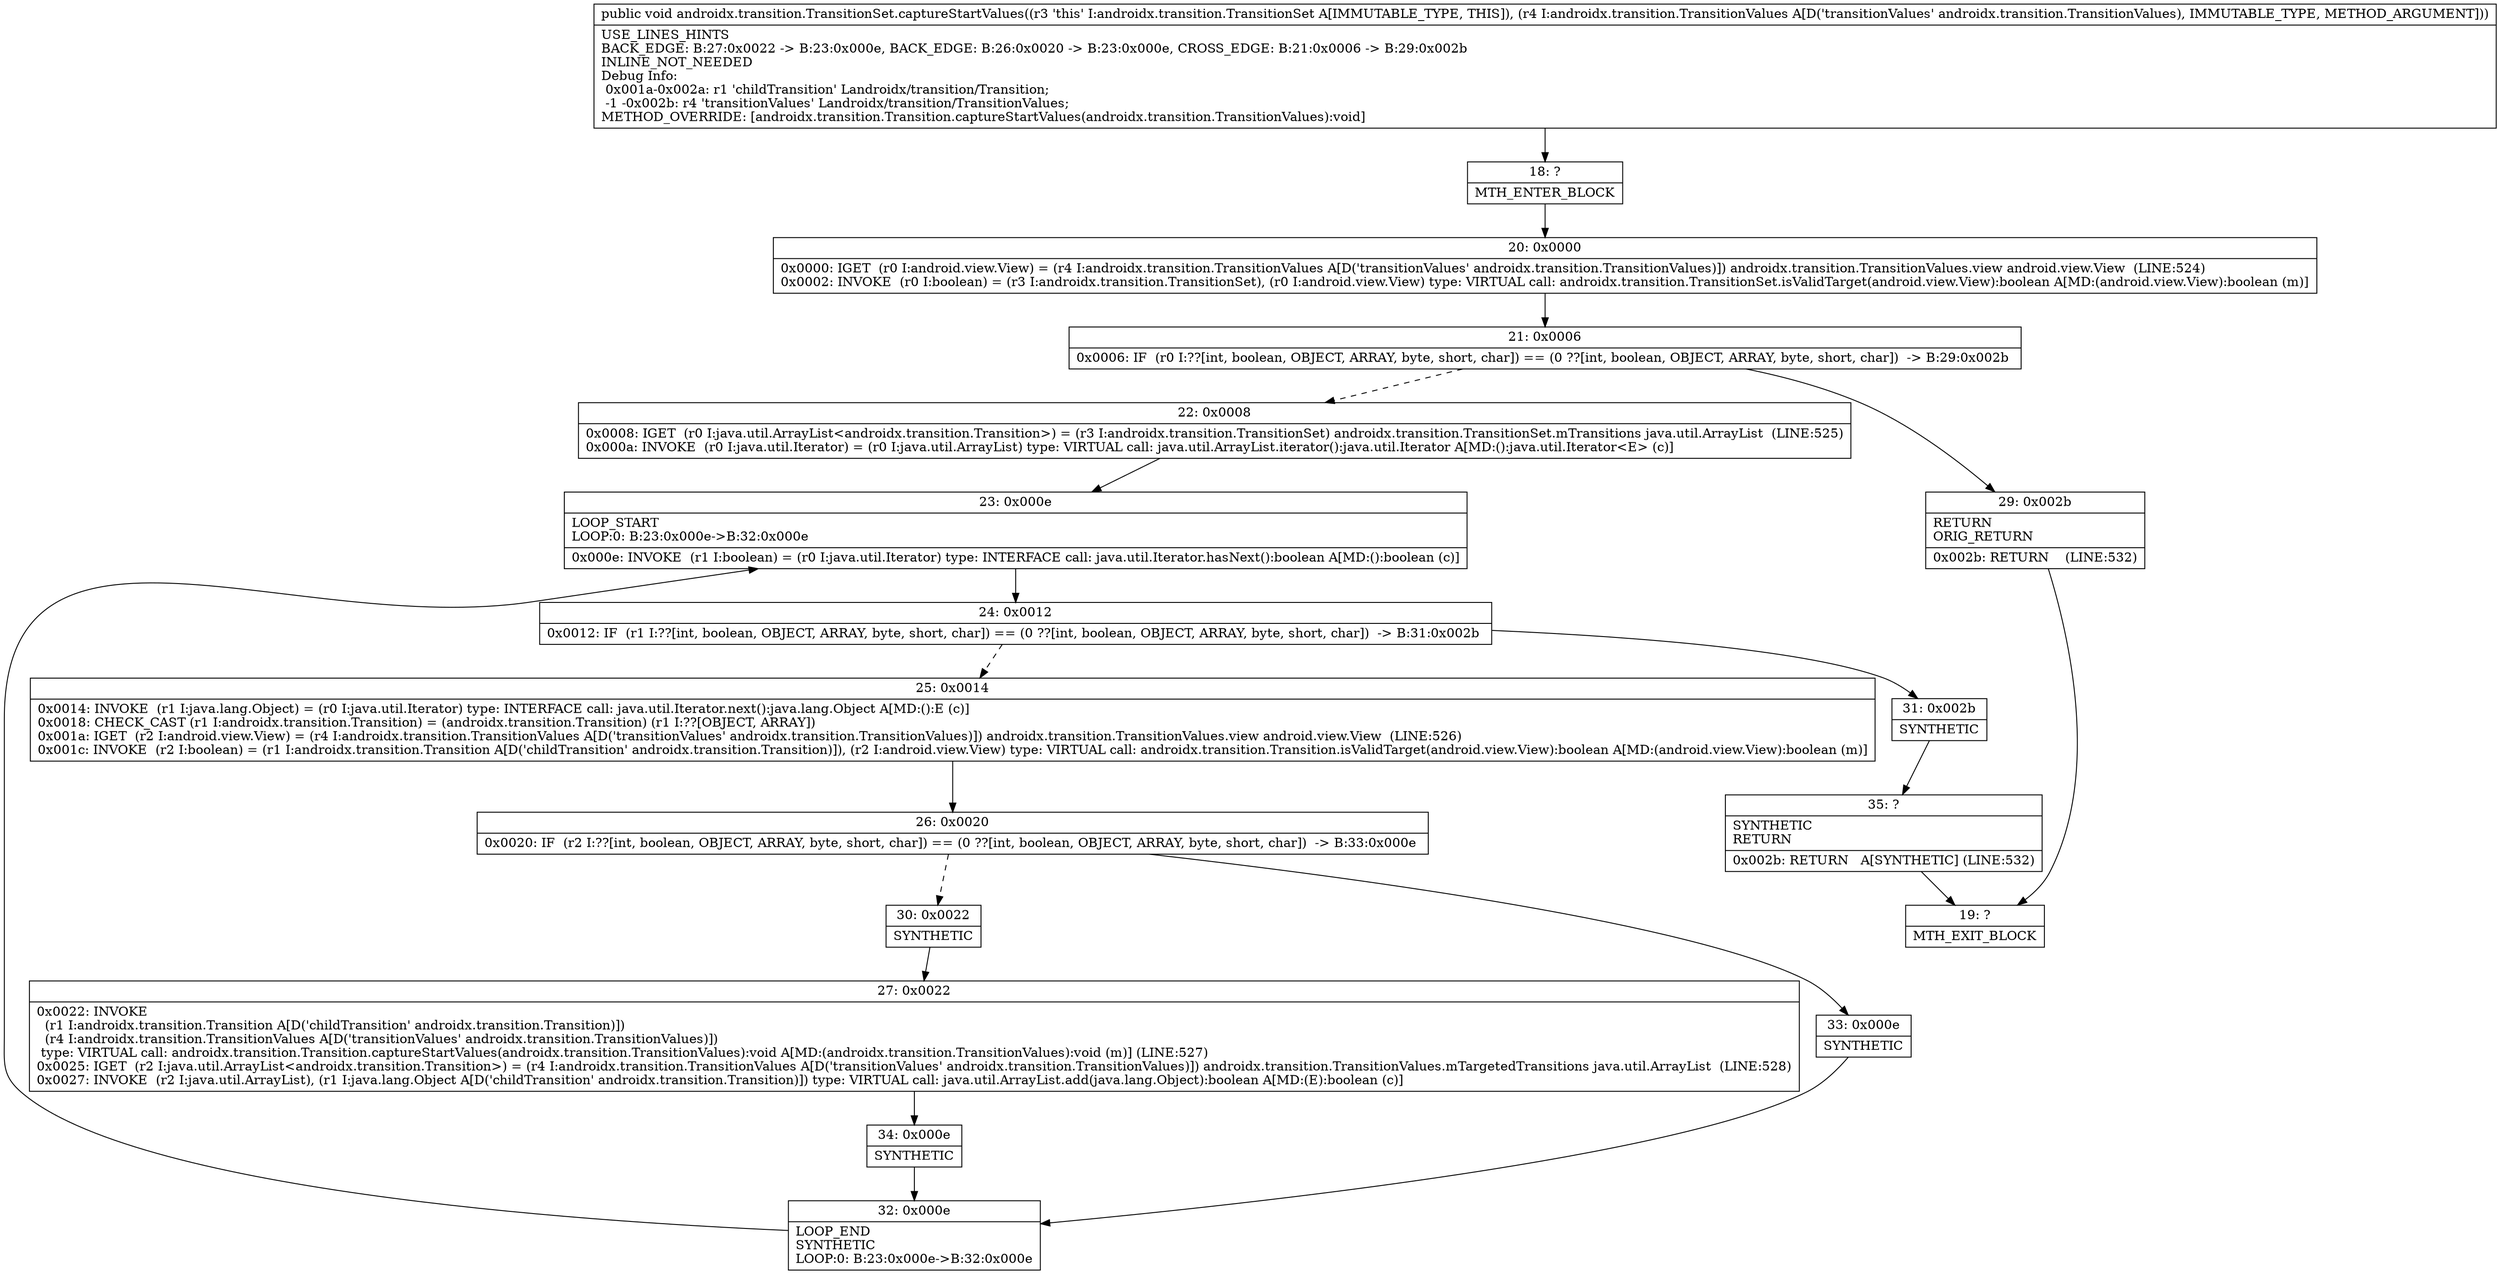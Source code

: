 digraph "CFG forandroidx.transition.TransitionSet.captureStartValues(Landroidx\/transition\/TransitionValues;)V" {
Node_18 [shape=record,label="{18\:\ ?|MTH_ENTER_BLOCK\l}"];
Node_20 [shape=record,label="{20\:\ 0x0000|0x0000: IGET  (r0 I:android.view.View) = (r4 I:androidx.transition.TransitionValues A[D('transitionValues' androidx.transition.TransitionValues)]) androidx.transition.TransitionValues.view android.view.View  (LINE:524)\l0x0002: INVOKE  (r0 I:boolean) = (r3 I:androidx.transition.TransitionSet), (r0 I:android.view.View) type: VIRTUAL call: androidx.transition.TransitionSet.isValidTarget(android.view.View):boolean A[MD:(android.view.View):boolean (m)]\l}"];
Node_21 [shape=record,label="{21\:\ 0x0006|0x0006: IF  (r0 I:??[int, boolean, OBJECT, ARRAY, byte, short, char]) == (0 ??[int, boolean, OBJECT, ARRAY, byte, short, char])  \-\> B:29:0x002b \l}"];
Node_22 [shape=record,label="{22\:\ 0x0008|0x0008: IGET  (r0 I:java.util.ArrayList\<androidx.transition.Transition\>) = (r3 I:androidx.transition.TransitionSet) androidx.transition.TransitionSet.mTransitions java.util.ArrayList  (LINE:525)\l0x000a: INVOKE  (r0 I:java.util.Iterator) = (r0 I:java.util.ArrayList) type: VIRTUAL call: java.util.ArrayList.iterator():java.util.Iterator A[MD:():java.util.Iterator\<E\> (c)]\l}"];
Node_23 [shape=record,label="{23\:\ 0x000e|LOOP_START\lLOOP:0: B:23:0x000e\-\>B:32:0x000e\l|0x000e: INVOKE  (r1 I:boolean) = (r0 I:java.util.Iterator) type: INTERFACE call: java.util.Iterator.hasNext():boolean A[MD:():boolean (c)]\l}"];
Node_24 [shape=record,label="{24\:\ 0x0012|0x0012: IF  (r1 I:??[int, boolean, OBJECT, ARRAY, byte, short, char]) == (0 ??[int, boolean, OBJECT, ARRAY, byte, short, char])  \-\> B:31:0x002b \l}"];
Node_25 [shape=record,label="{25\:\ 0x0014|0x0014: INVOKE  (r1 I:java.lang.Object) = (r0 I:java.util.Iterator) type: INTERFACE call: java.util.Iterator.next():java.lang.Object A[MD:():E (c)]\l0x0018: CHECK_CAST (r1 I:androidx.transition.Transition) = (androidx.transition.Transition) (r1 I:??[OBJECT, ARRAY]) \l0x001a: IGET  (r2 I:android.view.View) = (r4 I:androidx.transition.TransitionValues A[D('transitionValues' androidx.transition.TransitionValues)]) androidx.transition.TransitionValues.view android.view.View  (LINE:526)\l0x001c: INVOKE  (r2 I:boolean) = (r1 I:androidx.transition.Transition A[D('childTransition' androidx.transition.Transition)]), (r2 I:android.view.View) type: VIRTUAL call: androidx.transition.Transition.isValidTarget(android.view.View):boolean A[MD:(android.view.View):boolean (m)]\l}"];
Node_26 [shape=record,label="{26\:\ 0x0020|0x0020: IF  (r2 I:??[int, boolean, OBJECT, ARRAY, byte, short, char]) == (0 ??[int, boolean, OBJECT, ARRAY, byte, short, char])  \-\> B:33:0x000e \l}"];
Node_30 [shape=record,label="{30\:\ 0x0022|SYNTHETIC\l}"];
Node_27 [shape=record,label="{27\:\ 0x0022|0x0022: INVOKE  \l  (r1 I:androidx.transition.Transition A[D('childTransition' androidx.transition.Transition)])\l  (r4 I:androidx.transition.TransitionValues A[D('transitionValues' androidx.transition.TransitionValues)])\l type: VIRTUAL call: androidx.transition.Transition.captureStartValues(androidx.transition.TransitionValues):void A[MD:(androidx.transition.TransitionValues):void (m)] (LINE:527)\l0x0025: IGET  (r2 I:java.util.ArrayList\<androidx.transition.Transition\>) = (r4 I:androidx.transition.TransitionValues A[D('transitionValues' androidx.transition.TransitionValues)]) androidx.transition.TransitionValues.mTargetedTransitions java.util.ArrayList  (LINE:528)\l0x0027: INVOKE  (r2 I:java.util.ArrayList), (r1 I:java.lang.Object A[D('childTransition' androidx.transition.Transition)]) type: VIRTUAL call: java.util.ArrayList.add(java.lang.Object):boolean A[MD:(E):boolean (c)]\l}"];
Node_34 [shape=record,label="{34\:\ 0x000e|SYNTHETIC\l}"];
Node_32 [shape=record,label="{32\:\ 0x000e|LOOP_END\lSYNTHETIC\lLOOP:0: B:23:0x000e\-\>B:32:0x000e\l}"];
Node_33 [shape=record,label="{33\:\ 0x000e|SYNTHETIC\l}"];
Node_31 [shape=record,label="{31\:\ 0x002b|SYNTHETIC\l}"];
Node_35 [shape=record,label="{35\:\ ?|SYNTHETIC\lRETURN\l|0x002b: RETURN   A[SYNTHETIC] (LINE:532)\l}"];
Node_19 [shape=record,label="{19\:\ ?|MTH_EXIT_BLOCK\l}"];
Node_29 [shape=record,label="{29\:\ 0x002b|RETURN\lORIG_RETURN\l|0x002b: RETURN    (LINE:532)\l}"];
MethodNode[shape=record,label="{public void androidx.transition.TransitionSet.captureStartValues((r3 'this' I:androidx.transition.TransitionSet A[IMMUTABLE_TYPE, THIS]), (r4 I:androidx.transition.TransitionValues A[D('transitionValues' androidx.transition.TransitionValues), IMMUTABLE_TYPE, METHOD_ARGUMENT]))  | USE_LINES_HINTS\lBACK_EDGE: B:27:0x0022 \-\> B:23:0x000e, BACK_EDGE: B:26:0x0020 \-\> B:23:0x000e, CROSS_EDGE: B:21:0x0006 \-\> B:29:0x002b\lINLINE_NOT_NEEDED\lDebug Info:\l  0x001a\-0x002a: r1 'childTransition' Landroidx\/transition\/Transition;\l  \-1 \-0x002b: r4 'transitionValues' Landroidx\/transition\/TransitionValues;\lMETHOD_OVERRIDE: [androidx.transition.Transition.captureStartValues(androidx.transition.TransitionValues):void]\l}"];
MethodNode -> Node_18;Node_18 -> Node_20;
Node_20 -> Node_21;
Node_21 -> Node_22[style=dashed];
Node_21 -> Node_29;
Node_22 -> Node_23;
Node_23 -> Node_24;
Node_24 -> Node_25[style=dashed];
Node_24 -> Node_31;
Node_25 -> Node_26;
Node_26 -> Node_30[style=dashed];
Node_26 -> Node_33;
Node_30 -> Node_27;
Node_27 -> Node_34;
Node_34 -> Node_32;
Node_32 -> Node_23;
Node_33 -> Node_32;
Node_31 -> Node_35;
Node_35 -> Node_19;
Node_29 -> Node_19;
}

